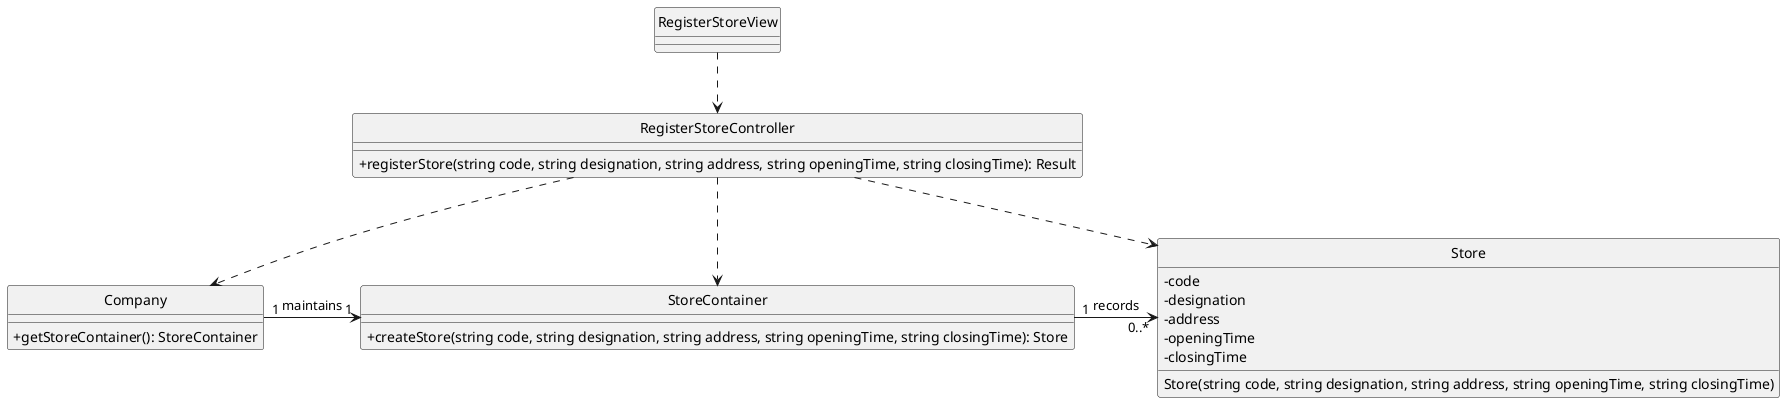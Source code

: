 @startuml
'https://plantuml.com/class-diagram

hide circle
skinparam classAttributeIconSize 0

class RegisterStoreView{}

class RegisterStoreController{
    +registerStore(string code, string designation, string address, string openingTime, string closingTime): Result
}

class Company{
    +getStoreContainer(): StoreContainer
}

class StoreContainer{
    +createStore(string code, string designation, string address, string openingTime, string closingTime): Store
}

class Store{
    -code
    -designation
    -address
    -openingTime
    -closingTime
    Store(string code, string designation, string address, string openingTime, string closingTime)
}

Company "1" -right-> "1" StoreContainer: maintains
StoreContainer "1" -right-> "0..*" Store: records

RegisterStoreView ..> RegisterStoreController
RegisterStoreController ..> Company
RegisterStoreController ..> StoreContainer
RegisterStoreController ..> Store

@enduml